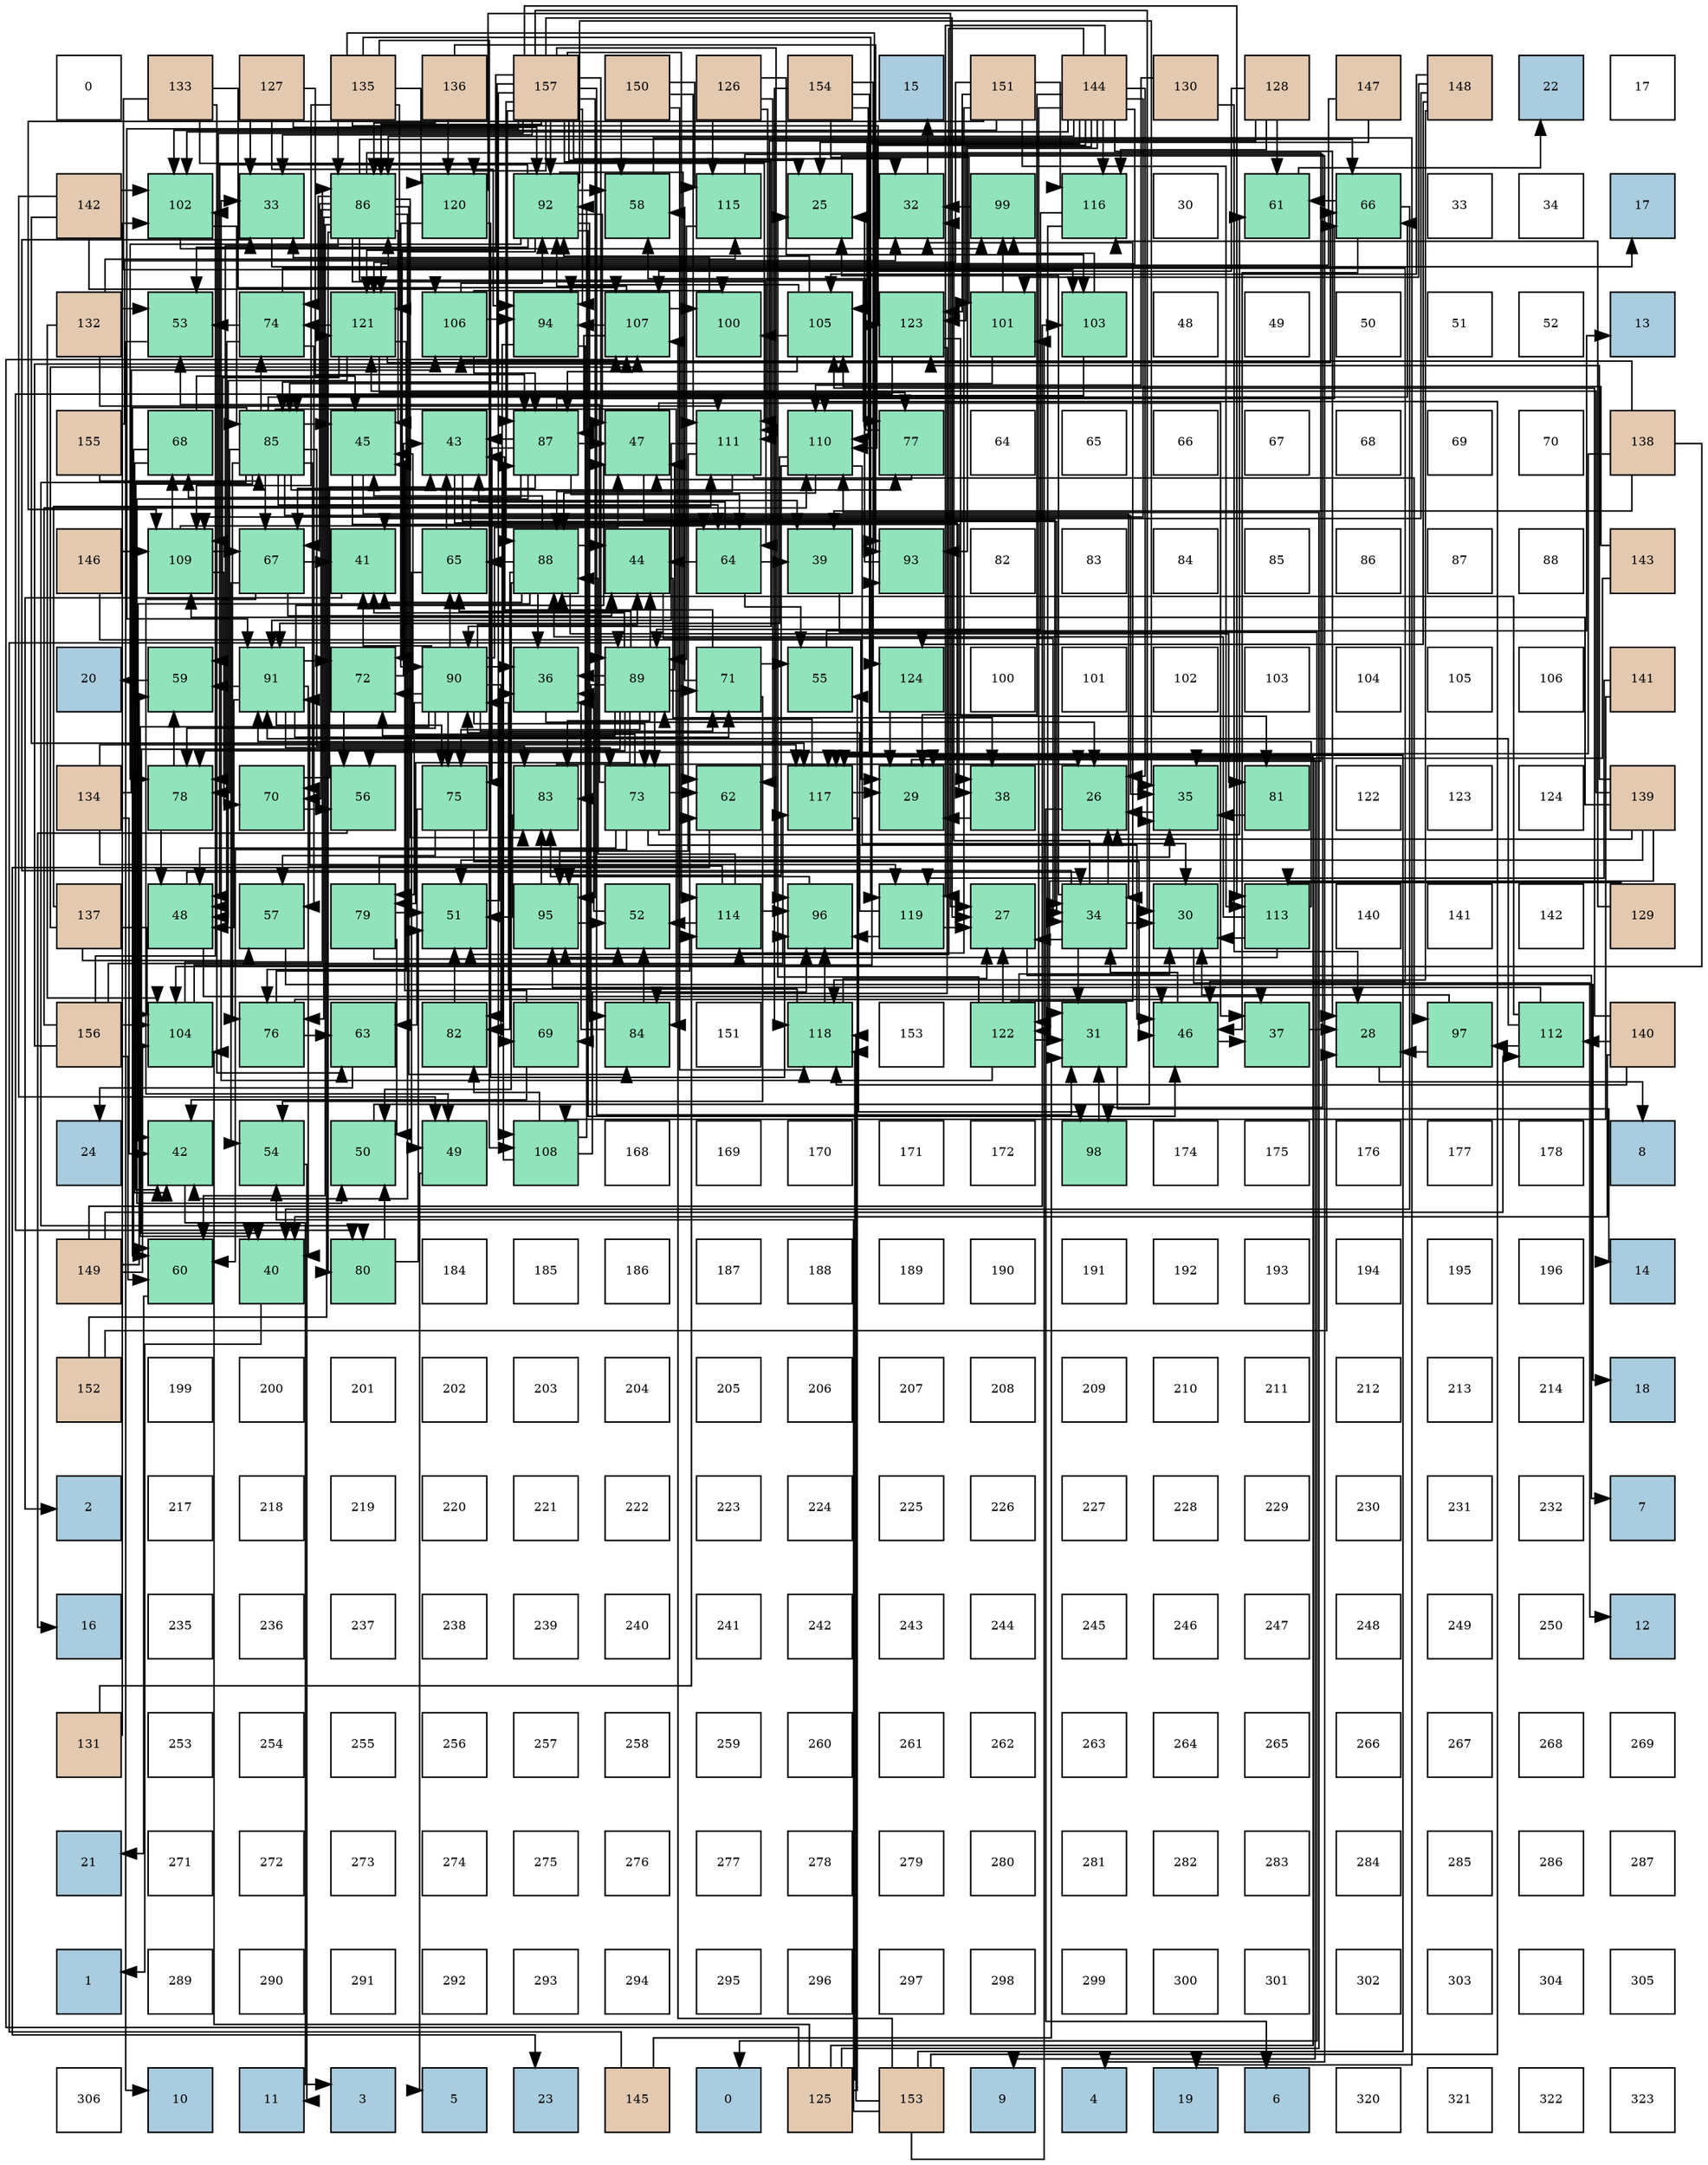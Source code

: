digraph layout{
 rankdir=TB;
 splines=ortho;
 node [style=filled shape=square fixedsize=true width=0.6];
0[label="0", fontsize=8, fillcolor="#ffffff"];
1[label="133", fontsize=8, fillcolor="#e3c9af"];
2[label="127", fontsize=8, fillcolor="#e3c9af"];
3[label="135", fontsize=8, fillcolor="#e3c9af"];
4[label="136", fontsize=8, fillcolor="#e3c9af"];
5[label="157", fontsize=8, fillcolor="#e3c9af"];
6[label="150", fontsize=8, fillcolor="#e3c9af"];
7[label="126", fontsize=8, fillcolor="#e3c9af"];
8[label="154", fontsize=8, fillcolor="#e3c9af"];
9[label="15", fontsize=8, fillcolor="#a9ccde"];
10[label="151", fontsize=8, fillcolor="#e3c9af"];
11[label="144", fontsize=8, fillcolor="#e3c9af"];
12[label="130", fontsize=8, fillcolor="#e3c9af"];
13[label="128", fontsize=8, fillcolor="#e3c9af"];
14[label="147", fontsize=8, fillcolor="#e3c9af"];
15[label="148", fontsize=8, fillcolor="#e3c9af"];
16[label="22", fontsize=8, fillcolor="#a9ccde"];
17[label="17", fontsize=8, fillcolor="#ffffff"];
18[label="142", fontsize=8, fillcolor="#e3c9af"];
19[label="102", fontsize=8, fillcolor="#91e3bb"];
20[label="33", fontsize=8, fillcolor="#91e3bb"];
21[label="86", fontsize=8, fillcolor="#91e3bb"];
22[label="120", fontsize=8, fillcolor="#91e3bb"];
23[label="92", fontsize=8, fillcolor="#91e3bb"];
24[label="58", fontsize=8, fillcolor="#91e3bb"];
25[label="115", fontsize=8, fillcolor="#91e3bb"];
26[label="25", fontsize=8, fillcolor="#91e3bb"];
27[label="32", fontsize=8, fillcolor="#91e3bb"];
28[label="99", fontsize=8, fillcolor="#91e3bb"];
29[label="116", fontsize=8, fillcolor="#91e3bb"];
30[label="30", fontsize=8, fillcolor="#ffffff"];
31[label="61", fontsize=8, fillcolor="#91e3bb"];
32[label="66", fontsize=8, fillcolor="#91e3bb"];
33[label="33", fontsize=8, fillcolor="#ffffff"];
34[label="34", fontsize=8, fillcolor="#ffffff"];
35[label="17", fontsize=8, fillcolor="#a9ccde"];
36[label="132", fontsize=8, fillcolor="#e3c9af"];
37[label="53", fontsize=8, fillcolor="#91e3bb"];
38[label="74", fontsize=8, fillcolor="#91e3bb"];
39[label="121", fontsize=8, fillcolor="#91e3bb"];
40[label="106", fontsize=8, fillcolor="#91e3bb"];
41[label="94", fontsize=8, fillcolor="#91e3bb"];
42[label="107", fontsize=8, fillcolor="#91e3bb"];
43[label="100", fontsize=8, fillcolor="#91e3bb"];
44[label="105", fontsize=8, fillcolor="#91e3bb"];
45[label="123", fontsize=8, fillcolor="#91e3bb"];
46[label="101", fontsize=8, fillcolor="#91e3bb"];
47[label="103", fontsize=8, fillcolor="#91e3bb"];
48[label="48", fontsize=8, fillcolor="#ffffff"];
49[label="49", fontsize=8, fillcolor="#ffffff"];
50[label="50", fontsize=8, fillcolor="#ffffff"];
51[label="51", fontsize=8, fillcolor="#ffffff"];
52[label="52", fontsize=8, fillcolor="#ffffff"];
53[label="13", fontsize=8, fillcolor="#a9ccde"];
54[label="155", fontsize=8, fillcolor="#e3c9af"];
55[label="68", fontsize=8, fillcolor="#91e3bb"];
56[label="85", fontsize=8, fillcolor="#91e3bb"];
57[label="45", fontsize=8, fillcolor="#91e3bb"];
58[label="43", fontsize=8, fillcolor="#91e3bb"];
59[label="87", fontsize=8, fillcolor="#91e3bb"];
60[label="47", fontsize=8, fillcolor="#91e3bb"];
61[label="111", fontsize=8, fillcolor="#91e3bb"];
62[label="110", fontsize=8, fillcolor="#91e3bb"];
63[label="77", fontsize=8, fillcolor="#91e3bb"];
64[label="64", fontsize=8, fillcolor="#ffffff"];
65[label="65", fontsize=8, fillcolor="#ffffff"];
66[label="66", fontsize=8, fillcolor="#ffffff"];
67[label="67", fontsize=8, fillcolor="#ffffff"];
68[label="68", fontsize=8, fillcolor="#ffffff"];
69[label="69", fontsize=8, fillcolor="#ffffff"];
70[label="70", fontsize=8, fillcolor="#ffffff"];
71[label="138", fontsize=8, fillcolor="#e3c9af"];
72[label="146", fontsize=8, fillcolor="#e3c9af"];
73[label="109", fontsize=8, fillcolor="#91e3bb"];
74[label="67", fontsize=8, fillcolor="#91e3bb"];
75[label="41", fontsize=8, fillcolor="#91e3bb"];
76[label="65", fontsize=8, fillcolor="#91e3bb"];
77[label="88", fontsize=8, fillcolor="#91e3bb"];
78[label="44", fontsize=8, fillcolor="#91e3bb"];
79[label="64", fontsize=8, fillcolor="#91e3bb"];
80[label="39", fontsize=8, fillcolor="#91e3bb"];
81[label="93", fontsize=8, fillcolor="#91e3bb"];
82[label="82", fontsize=8, fillcolor="#ffffff"];
83[label="83", fontsize=8, fillcolor="#ffffff"];
84[label="84", fontsize=8, fillcolor="#ffffff"];
85[label="85", fontsize=8, fillcolor="#ffffff"];
86[label="86", fontsize=8, fillcolor="#ffffff"];
87[label="87", fontsize=8, fillcolor="#ffffff"];
88[label="88", fontsize=8, fillcolor="#ffffff"];
89[label="143", fontsize=8, fillcolor="#e3c9af"];
90[label="20", fontsize=8, fillcolor="#a9ccde"];
91[label="59", fontsize=8, fillcolor="#91e3bb"];
92[label="91", fontsize=8, fillcolor="#91e3bb"];
93[label="72", fontsize=8, fillcolor="#91e3bb"];
94[label="90", fontsize=8, fillcolor="#91e3bb"];
95[label="36", fontsize=8, fillcolor="#91e3bb"];
96[label="89", fontsize=8, fillcolor="#91e3bb"];
97[label="71", fontsize=8, fillcolor="#91e3bb"];
98[label="55", fontsize=8, fillcolor="#91e3bb"];
99[label="124", fontsize=8, fillcolor="#91e3bb"];
100[label="100", fontsize=8, fillcolor="#ffffff"];
101[label="101", fontsize=8, fillcolor="#ffffff"];
102[label="102", fontsize=8, fillcolor="#ffffff"];
103[label="103", fontsize=8, fillcolor="#ffffff"];
104[label="104", fontsize=8, fillcolor="#ffffff"];
105[label="105", fontsize=8, fillcolor="#ffffff"];
106[label="106", fontsize=8, fillcolor="#ffffff"];
107[label="141", fontsize=8, fillcolor="#e3c9af"];
108[label="134", fontsize=8, fillcolor="#e3c9af"];
109[label="78", fontsize=8, fillcolor="#91e3bb"];
110[label="70", fontsize=8, fillcolor="#91e3bb"];
111[label="56", fontsize=8, fillcolor="#91e3bb"];
112[label="75", fontsize=8, fillcolor="#91e3bb"];
113[label="83", fontsize=8, fillcolor="#91e3bb"];
114[label="73", fontsize=8, fillcolor="#91e3bb"];
115[label="62", fontsize=8, fillcolor="#91e3bb"];
116[label="117", fontsize=8, fillcolor="#91e3bb"];
117[label="29", fontsize=8, fillcolor="#91e3bb"];
118[label="38", fontsize=8, fillcolor="#91e3bb"];
119[label="26", fontsize=8, fillcolor="#91e3bb"];
120[label="35", fontsize=8, fillcolor="#91e3bb"];
121[label="81", fontsize=8, fillcolor="#91e3bb"];
122[label="122", fontsize=8, fillcolor="#ffffff"];
123[label="123", fontsize=8, fillcolor="#ffffff"];
124[label="124", fontsize=8, fillcolor="#ffffff"];
125[label="139", fontsize=8, fillcolor="#e3c9af"];
126[label="137", fontsize=8, fillcolor="#e3c9af"];
127[label="48", fontsize=8, fillcolor="#91e3bb"];
128[label="57", fontsize=8, fillcolor="#91e3bb"];
129[label="79", fontsize=8, fillcolor="#91e3bb"];
130[label="51", fontsize=8, fillcolor="#91e3bb"];
131[label="95", fontsize=8, fillcolor="#91e3bb"];
132[label="52", fontsize=8, fillcolor="#91e3bb"];
133[label="114", fontsize=8, fillcolor="#91e3bb"];
134[label="96", fontsize=8, fillcolor="#91e3bb"];
135[label="119", fontsize=8, fillcolor="#91e3bb"];
136[label="27", fontsize=8, fillcolor="#91e3bb"];
137[label="34", fontsize=8, fillcolor="#91e3bb"];
138[label="30", fontsize=8, fillcolor="#91e3bb"];
139[label="113", fontsize=8, fillcolor="#91e3bb"];
140[label="140", fontsize=8, fillcolor="#ffffff"];
141[label="141", fontsize=8, fillcolor="#ffffff"];
142[label="142", fontsize=8, fillcolor="#ffffff"];
143[label="129", fontsize=8, fillcolor="#e3c9af"];
144[label="156", fontsize=8, fillcolor="#e3c9af"];
145[label="104", fontsize=8, fillcolor="#91e3bb"];
146[label="76", fontsize=8, fillcolor="#91e3bb"];
147[label="63", fontsize=8, fillcolor="#91e3bb"];
148[label="82", fontsize=8, fillcolor="#91e3bb"];
149[label="69", fontsize=8, fillcolor="#91e3bb"];
150[label="84", fontsize=8, fillcolor="#91e3bb"];
151[label="151", fontsize=8, fillcolor="#ffffff"];
152[label="118", fontsize=8, fillcolor="#91e3bb"];
153[label="153", fontsize=8, fillcolor="#ffffff"];
154[label="122", fontsize=8, fillcolor="#91e3bb"];
155[label="31", fontsize=8, fillcolor="#91e3bb"];
156[label="46", fontsize=8, fillcolor="#91e3bb"];
157[label="37", fontsize=8, fillcolor="#91e3bb"];
158[label="28", fontsize=8, fillcolor="#91e3bb"];
159[label="97", fontsize=8, fillcolor="#91e3bb"];
160[label="112", fontsize=8, fillcolor="#91e3bb"];
161[label="140", fontsize=8, fillcolor="#e3c9af"];
162[label="24", fontsize=8, fillcolor="#a9ccde"];
163[label="42", fontsize=8, fillcolor="#91e3bb"];
164[label="54", fontsize=8, fillcolor="#91e3bb"];
165[label="50", fontsize=8, fillcolor="#91e3bb"];
166[label="49", fontsize=8, fillcolor="#91e3bb"];
167[label="108", fontsize=8, fillcolor="#91e3bb"];
168[label="168", fontsize=8, fillcolor="#ffffff"];
169[label="169", fontsize=8, fillcolor="#ffffff"];
170[label="170", fontsize=8, fillcolor="#ffffff"];
171[label="171", fontsize=8, fillcolor="#ffffff"];
172[label="172", fontsize=8, fillcolor="#ffffff"];
173[label="98", fontsize=8, fillcolor="#91e3bb"];
174[label="174", fontsize=8, fillcolor="#ffffff"];
175[label="175", fontsize=8, fillcolor="#ffffff"];
176[label="176", fontsize=8, fillcolor="#ffffff"];
177[label="177", fontsize=8, fillcolor="#ffffff"];
178[label="178", fontsize=8, fillcolor="#ffffff"];
179[label="8", fontsize=8, fillcolor="#a9ccde"];
180[label="149", fontsize=8, fillcolor="#e3c9af"];
181[label="60", fontsize=8, fillcolor="#91e3bb"];
182[label="40", fontsize=8, fillcolor="#91e3bb"];
183[label="80", fontsize=8, fillcolor="#91e3bb"];
184[label="184", fontsize=8, fillcolor="#ffffff"];
185[label="185", fontsize=8, fillcolor="#ffffff"];
186[label="186", fontsize=8, fillcolor="#ffffff"];
187[label="187", fontsize=8, fillcolor="#ffffff"];
188[label="188", fontsize=8, fillcolor="#ffffff"];
189[label="189", fontsize=8, fillcolor="#ffffff"];
190[label="190", fontsize=8, fillcolor="#ffffff"];
191[label="191", fontsize=8, fillcolor="#ffffff"];
192[label="192", fontsize=8, fillcolor="#ffffff"];
193[label="193", fontsize=8, fillcolor="#ffffff"];
194[label="194", fontsize=8, fillcolor="#ffffff"];
195[label="195", fontsize=8, fillcolor="#ffffff"];
196[label="196", fontsize=8, fillcolor="#ffffff"];
197[label="14", fontsize=8, fillcolor="#a9ccde"];
198[label="152", fontsize=8, fillcolor="#e3c9af"];
199[label="199", fontsize=8, fillcolor="#ffffff"];
200[label="200", fontsize=8, fillcolor="#ffffff"];
201[label="201", fontsize=8, fillcolor="#ffffff"];
202[label="202", fontsize=8, fillcolor="#ffffff"];
203[label="203", fontsize=8, fillcolor="#ffffff"];
204[label="204", fontsize=8, fillcolor="#ffffff"];
205[label="205", fontsize=8, fillcolor="#ffffff"];
206[label="206", fontsize=8, fillcolor="#ffffff"];
207[label="207", fontsize=8, fillcolor="#ffffff"];
208[label="208", fontsize=8, fillcolor="#ffffff"];
209[label="209", fontsize=8, fillcolor="#ffffff"];
210[label="210", fontsize=8, fillcolor="#ffffff"];
211[label="211", fontsize=8, fillcolor="#ffffff"];
212[label="212", fontsize=8, fillcolor="#ffffff"];
213[label="213", fontsize=8, fillcolor="#ffffff"];
214[label="214", fontsize=8, fillcolor="#ffffff"];
215[label="18", fontsize=8, fillcolor="#a9ccde"];
216[label="2", fontsize=8, fillcolor="#a9ccde"];
217[label="217", fontsize=8, fillcolor="#ffffff"];
218[label="218", fontsize=8, fillcolor="#ffffff"];
219[label="219", fontsize=8, fillcolor="#ffffff"];
220[label="220", fontsize=8, fillcolor="#ffffff"];
221[label="221", fontsize=8, fillcolor="#ffffff"];
222[label="222", fontsize=8, fillcolor="#ffffff"];
223[label="223", fontsize=8, fillcolor="#ffffff"];
224[label="224", fontsize=8, fillcolor="#ffffff"];
225[label="225", fontsize=8, fillcolor="#ffffff"];
226[label="226", fontsize=8, fillcolor="#ffffff"];
227[label="227", fontsize=8, fillcolor="#ffffff"];
228[label="228", fontsize=8, fillcolor="#ffffff"];
229[label="229", fontsize=8, fillcolor="#ffffff"];
230[label="230", fontsize=8, fillcolor="#ffffff"];
231[label="231", fontsize=8, fillcolor="#ffffff"];
232[label="232", fontsize=8, fillcolor="#ffffff"];
233[label="7", fontsize=8, fillcolor="#a9ccde"];
234[label="16", fontsize=8, fillcolor="#a9ccde"];
235[label="235", fontsize=8, fillcolor="#ffffff"];
236[label="236", fontsize=8, fillcolor="#ffffff"];
237[label="237", fontsize=8, fillcolor="#ffffff"];
238[label="238", fontsize=8, fillcolor="#ffffff"];
239[label="239", fontsize=8, fillcolor="#ffffff"];
240[label="240", fontsize=8, fillcolor="#ffffff"];
241[label="241", fontsize=8, fillcolor="#ffffff"];
242[label="242", fontsize=8, fillcolor="#ffffff"];
243[label="243", fontsize=8, fillcolor="#ffffff"];
244[label="244", fontsize=8, fillcolor="#ffffff"];
245[label="245", fontsize=8, fillcolor="#ffffff"];
246[label="246", fontsize=8, fillcolor="#ffffff"];
247[label="247", fontsize=8, fillcolor="#ffffff"];
248[label="248", fontsize=8, fillcolor="#ffffff"];
249[label="249", fontsize=8, fillcolor="#ffffff"];
250[label="250", fontsize=8, fillcolor="#ffffff"];
251[label="12", fontsize=8, fillcolor="#a9ccde"];
252[label="131", fontsize=8, fillcolor="#e3c9af"];
253[label="253", fontsize=8, fillcolor="#ffffff"];
254[label="254", fontsize=8, fillcolor="#ffffff"];
255[label="255", fontsize=8, fillcolor="#ffffff"];
256[label="256", fontsize=8, fillcolor="#ffffff"];
257[label="257", fontsize=8, fillcolor="#ffffff"];
258[label="258", fontsize=8, fillcolor="#ffffff"];
259[label="259", fontsize=8, fillcolor="#ffffff"];
260[label="260", fontsize=8, fillcolor="#ffffff"];
261[label="261", fontsize=8, fillcolor="#ffffff"];
262[label="262", fontsize=8, fillcolor="#ffffff"];
263[label="263", fontsize=8, fillcolor="#ffffff"];
264[label="264", fontsize=8, fillcolor="#ffffff"];
265[label="265", fontsize=8, fillcolor="#ffffff"];
266[label="266", fontsize=8, fillcolor="#ffffff"];
267[label="267", fontsize=8, fillcolor="#ffffff"];
268[label="268", fontsize=8, fillcolor="#ffffff"];
269[label="269", fontsize=8, fillcolor="#ffffff"];
270[label="21", fontsize=8, fillcolor="#a9ccde"];
271[label="271", fontsize=8, fillcolor="#ffffff"];
272[label="272", fontsize=8, fillcolor="#ffffff"];
273[label="273", fontsize=8, fillcolor="#ffffff"];
274[label="274", fontsize=8, fillcolor="#ffffff"];
275[label="275", fontsize=8, fillcolor="#ffffff"];
276[label="276", fontsize=8, fillcolor="#ffffff"];
277[label="277", fontsize=8, fillcolor="#ffffff"];
278[label="278", fontsize=8, fillcolor="#ffffff"];
279[label="279", fontsize=8, fillcolor="#ffffff"];
280[label="280", fontsize=8, fillcolor="#ffffff"];
281[label="281", fontsize=8, fillcolor="#ffffff"];
282[label="282", fontsize=8, fillcolor="#ffffff"];
283[label="283", fontsize=8, fillcolor="#ffffff"];
284[label="284", fontsize=8, fillcolor="#ffffff"];
285[label="285", fontsize=8, fillcolor="#ffffff"];
286[label="286", fontsize=8, fillcolor="#ffffff"];
287[label="287", fontsize=8, fillcolor="#ffffff"];
288[label="1", fontsize=8, fillcolor="#a9ccde"];
289[label="289", fontsize=8, fillcolor="#ffffff"];
290[label="290", fontsize=8, fillcolor="#ffffff"];
291[label="291", fontsize=8, fillcolor="#ffffff"];
292[label="292", fontsize=8, fillcolor="#ffffff"];
293[label="293", fontsize=8, fillcolor="#ffffff"];
294[label="294", fontsize=8, fillcolor="#ffffff"];
295[label="295", fontsize=8, fillcolor="#ffffff"];
296[label="296", fontsize=8, fillcolor="#ffffff"];
297[label="297", fontsize=8, fillcolor="#ffffff"];
298[label="298", fontsize=8, fillcolor="#ffffff"];
299[label="299", fontsize=8, fillcolor="#ffffff"];
300[label="300", fontsize=8, fillcolor="#ffffff"];
301[label="301", fontsize=8, fillcolor="#ffffff"];
302[label="302", fontsize=8, fillcolor="#ffffff"];
303[label="303", fontsize=8, fillcolor="#ffffff"];
304[label="304", fontsize=8, fillcolor="#ffffff"];
305[label="305", fontsize=8, fillcolor="#ffffff"];
306[label="306", fontsize=8, fillcolor="#ffffff"];
307[label="10", fontsize=8, fillcolor="#a9ccde"];
308[label="11", fontsize=8, fillcolor="#a9ccde"];
309[label="3", fontsize=8, fillcolor="#a9ccde"];
310[label="5", fontsize=8, fillcolor="#a9ccde"];
311[label="23", fontsize=8, fillcolor="#a9ccde"];
312[label="145", fontsize=8, fillcolor="#e3c9af"];
313[label="0", fontsize=8, fillcolor="#a9ccde"];
314[label="125", fontsize=8, fillcolor="#e3c9af"];
315[label="153", fontsize=8, fillcolor="#e3c9af"];
316[label="9", fontsize=8, fillcolor="#a9ccde"];
317[label="4", fontsize=8, fillcolor="#a9ccde"];
318[label="19", fontsize=8, fillcolor="#a9ccde"];
319[label="6", fontsize=8, fillcolor="#a9ccde"];
320[label="320", fontsize=8, fillcolor="#ffffff"];
321[label="321", fontsize=8, fillcolor="#ffffff"];
322[label="322", fontsize=8, fillcolor="#ffffff"];
323[label="323", fontsize=8, fillcolor="#ffffff"];
edge [constraint=false, style=vis];26 -> 317;
119 -> 319;
136 -> 233;
158 -> 179;
117 -> 316;
138 -> 251;
155 -> 197;
27 -> 9;
20 -> 35;
137 -> 26;
137 -> 119;
137 -> 136;
137 -> 138;
137 -> 155;
137 -> 27;
137 -> 20;
120 -> 119;
95 -> 119;
157 -> 158;
118 -> 117;
80 -> 313;
182 -> 288;
75 -> 216;
163 -> 309;
58 -> 137;
58 -> 118;
78 -> 137;
78 -> 118;
57 -> 137;
57 -> 118;
156 -> 137;
156 -> 157;
60 -> 137;
60 -> 157;
127 -> 137;
127 -> 157;
166 -> 310;
165 -> 120;
130 -> 95;
132 -> 95;
37 -> 307;
164 -> 308;
98 -> 53;
111 -> 234;
128 -> 215;
24 -> 318;
91 -> 90;
181 -> 270;
31 -> 16;
115 -> 311;
147 -> 162;
79 -> 80;
79 -> 58;
79 -> 78;
79 -> 98;
76 -> 80;
76 -> 58;
76 -> 166;
32 -> 182;
32 -> 156;
32 -> 31;
74 -> 75;
74 -> 78;
74 -> 166;
74 -> 164;
55 -> 163;
55 -> 57;
55 -> 181;
149 -> 163;
149 -> 57;
110 -> 58;
110 -> 111;
97 -> 58;
97 -> 164;
97 -> 98;
97 -> 24;
93 -> 58;
93 -> 111;
114 -> 57;
114 -> 156;
114 -> 127;
114 -> 37;
114 -> 181;
114 -> 31;
114 -> 115;
38 -> 156;
38 -> 127;
38 -> 37;
38 -> 128;
112 -> 156;
112 -> 128;
112 -> 147;
146 -> 156;
146 -> 115;
146 -> 147;
63 -> 60;
63 -> 24;
109 -> 127;
109 -> 91;
129 -> 120;
129 -> 165;
129 -> 130;
129 -> 132;
183 -> 165;
183 -> 130;
121 -> 120;
148 -> 130;
113 -> 119;
113 -> 130;
150 -> 95;
150 -> 132;
56 -> 120;
56 -> 163;
56 -> 57;
56 -> 181;
56 -> 79;
56 -> 32;
56 -> 74;
56 -> 110;
56 -> 38;
56 -> 146;
56 -> 63;
56 -> 109;
56 -> 183;
56 -> 113;
56 -> 150;
21 -> 120;
21 -> 163;
21 -> 57;
21 -> 181;
21 -> 79;
21 -> 32;
21 -> 74;
21 -> 110;
21 -> 38;
21 -> 146;
21 -> 63;
21 -> 109;
21 -> 183;
21 -> 113;
21 -> 150;
59 -> 58;
59 -> 60;
59 -> 165;
59 -> 79;
59 -> 32;
59 -> 74;
59 -> 55;
59 -> 112;
77 -> 95;
77 -> 75;
77 -> 163;
77 -> 78;
77 -> 57;
77 -> 165;
77 -> 76;
77 -> 121;
77 -> 148;
96 -> 95;
96 -> 182;
96 -> 75;
96 -> 78;
96 -> 60;
96 -> 76;
96 -> 149;
96 -> 97;
96 -> 93;
96 -> 114;
96 -> 112;
96 -> 109;
96 -> 129;
96 -> 113;
94 -> 95;
94 -> 182;
94 -> 75;
94 -> 78;
94 -> 60;
94 -> 76;
94 -> 149;
94 -> 97;
94 -> 93;
94 -> 114;
94 -> 112;
94 -> 109;
94 -> 129;
92 -> 182;
92 -> 60;
92 -> 127;
92 -> 91;
92 -> 97;
92 -> 93;
92 -> 114;
92 -> 112;
23 -> 120;
23 -> 156;
23 -> 60;
23 -> 127;
23 -> 37;
23 -> 24;
23 -> 115;
23 -> 93;
23 -> 109;
23 -> 150;
81 -> 26;
41 -> 148;
41 -> 113;
131 -> 132;
131 -> 113;
134 -> 113;
159 -> 158;
159 -> 138;
173 -> 155;
28 -> 27;
43 -> 20;
46 -> 56;
46 -> 28;
19 -> 56;
19 -> 28;
47 -> 56;
47 -> 28;
145 -> 21;
145 -> 81;
44 -> 59;
44 -> 23;
44 -> 41;
44 -> 43;
40 -> 59;
40 -> 23;
40 -> 41;
40 -> 43;
42 -> 59;
42 -> 23;
42 -> 41;
42 -> 43;
167 -> 148;
167 -> 59;
167 -> 23;
167 -> 134;
73 -> 79;
73 -> 74;
73 -> 55;
73 -> 110;
62 -> 138;
62 -> 77;
62 -> 92;
62 -> 131;
61 -> 77;
61 -> 92;
61 -> 131;
61 -> 159;
160 -> 77;
160 -> 92;
160 -> 131;
160 -> 159;
139 -> 138;
139 -> 77;
139 -> 92;
139 -> 131;
133 -> 132;
133 -> 77;
133 -> 92;
133 -> 134;
25 -> 96;
25 -> 173;
29 -> 155;
29 -> 96;
116 -> 117;
116 -> 96;
116 -> 173;
152 -> 136;
152 -> 94;
152 -> 134;
135 -> 136;
135 -> 94;
135 -> 134;
22 -> 136;
22 -> 94;
22 -> 134;
39 -> 127;
39 -> 91;
39 -> 32;
39 -> 38;
39 -> 146;
39 -> 63;
154 -> 26;
154 -> 136;
154 -> 138;
154 -> 155;
154 -> 27;
154 -> 20;
45 -> 183;
45 -> 121;
45 -> 150;
99 -> 117;
314 -> 98;
314 -> 145;
314 -> 42;
314 -> 62;
314 -> 116;
314 -> 152;
7 -> 115;
7 -> 47;
7 -> 61;
7 -> 25;
2 -> 20;
2 -> 59;
2 -> 23;
2 -> 41;
13 -> 31;
13 -> 42;
13 -> 61;
13 -> 29;
143 -> 139;
143 -> 29;
12 -> 158;
12 -> 62;
252 -> 19;
252 -> 133;
36 -> 37;
36 -> 145;
36 -> 61;
36 -> 25;
1 -> 147;
1 -> 47;
1 -> 42;
1 -> 61;
108 -> 163;
108 -> 40;
108 -> 116;
108 -> 135;
3 -> 21;
3 -> 81;
3 -> 167;
3 -> 73;
3 -> 135;
3 -> 22;
3 -> 39;
3 -> 45;
4 -> 21;
4 -> 81;
4 -> 22;
126 -> 128;
126 -> 145;
126 -> 42;
126 -> 61;
71 -> 80;
71 -> 145;
71 -> 40;
71 -> 116;
125 -> 119;
125 -> 130;
125 -> 73;
125 -> 39;
125 -> 154;
125 -> 45;
161 -> 182;
161 -> 44;
161 -> 160;
161 -> 152;
107 -> 167;
107 -> 135;
18 -> 166;
18 -> 19;
18 -> 40;
18 -> 116;
89 -> 117;
89 -> 44;
11 -> 119;
11 -> 158;
11 -> 117;
11 -> 130;
11 -> 21;
11 -> 81;
11 -> 19;
11 -> 44;
11 -> 73;
11 -> 62;
11 -> 29;
11 -> 135;
11 -> 39;
11 -> 154;
11 -> 45;
312 -> 155;
312 -> 96;
72 -> 117;
72 -> 73;
14 -> 26;
14 -> 21;
15 -> 75;
15 -> 46;
15 -> 44;
15 -> 152;
15 -> 99;
180 -> 91;
180 -> 47;
180 -> 145;
180 -> 160;
6 -> 24;
6 -> 61;
6 -> 25;
6 -> 152;
10 -> 19;
10 -> 73;
10 -> 139;
10 -> 133;
10 -> 29;
10 -> 39;
10 -> 45;
198 -> 158;
198 -> 39;
315 -> 164;
315 -> 46;
315 -> 42;
315 -> 62;
315 -> 116;
315 -> 152;
8 -> 111;
8 -> 46;
8 -> 62;
8 -> 152;
8 -> 99;
54 -> 27;
54 -> 56;
144 -> 181;
144 -> 19;
144 -> 145;
144 -> 42;
144 -> 62;
144 -> 116;
5 -> 26;
5 -> 136;
5 -> 138;
5 -> 155;
5 -> 27;
5 -> 20;
5 -> 56;
5 -> 21;
5 -> 59;
5 -> 77;
5 -> 96;
5 -> 94;
5 -> 92;
5 -> 23;
5 -> 41;
5 -> 131;
5 -> 134;
5 -> 167;
5 -> 73;
5 -> 139;
5 -> 133;
5 -> 22;
5 -> 39;
edge [constraint=true, style=invis];
0 -> 18 -> 36 -> 54 -> 72 -> 90 -> 108 -> 126 -> 144 -> 162 -> 180 -> 198 -> 216 -> 234 -> 252 -> 270 -> 288 -> 306;
1 -> 19 -> 37 -> 55 -> 73 -> 91 -> 109 -> 127 -> 145 -> 163 -> 181 -> 199 -> 217 -> 235 -> 253 -> 271 -> 289 -> 307;
2 -> 20 -> 38 -> 56 -> 74 -> 92 -> 110 -> 128 -> 146 -> 164 -> 182 -> 200 -> 218 -> 236 -> 254 -> 272 -> 290 -> 308;
3 -> 21 -> 39 -> 57 -> 75 -> 93 -> 111 -> 129 -> 147 -> 165 -> 183 -> 201 -> 219 -> 237 -> 255 -> 273 -> 291 -> 309;
4 -> 22 -> 40 -> 58 -> 76 -> 94 -> 112 -> 130 -> 148 -> 166 -> 184 -> 202 -> 220 -> 238 -> 256 -> 274 -> 292 -> 310;
5 -> 23 -> 41 -> 59 -> 77 -> 95 -> 113 -> 131 -> 149 -> 167 -> 185 -> 203 -> 221 -> 239 -> 257 -> 275 -> 293 -> 311;
6 -> 24 -> 42 -> 60 -> 78 -> 96 -> 114 -> 132 -> 150 -> 168 -> 186 -> 204 -> 222 -> 240 -> 258 -> 276 -> 294 -> 312;
7 -> 25 -> 43 -> 61 -> 79 -> 97 -> 115 -> 133 -> 151 -> 169 -> 187 -> 205 -> 223 -> 241 -> 259 -> 277 -> 295 -> 313;
8 -> 26 -> 44 -> 62 -> 80 -> 98 -> 116 -> 134 -> 152 -> 170 -> 188 -> 206 -> 224 -> 242 -> 260 -> 278 -> 296 -> 314;
9 -> 27 -> 45 -> 63 -> 81 -> 99 -> 117 -> 135 -> 153 -> 171 -> 189 -> 207 -> 225 -> 243 -> 261 -> 279 -> 297 -> 315;
10 -> 28 -> 46 -> 64 -> 82 -> 100 -> 118 -> 136 -> 154 -> 172 -> 190 -> 208 -> 226 -> 244 -> 262 -> 280 -> 298 -> 316;
11 -> 29 -> 47 -> 65 -> 83 -> 101 -> 119 -> 137 -> 155 -> 173 -> 191 -> 209 -> 227 -> 245 -> 263 -> 281 -> 299 -> 317;
12 -> 30 -> 48 -> 66 -> 84 -> 102 -> 120 -> 138 -> 156 -> 174 -> 192 -> 210 -> 228 -> 246 -> 264 -> 282 -> 300 -> 318;
13 -> 31 -> 49 -> 67 -> 85 -> 103 -> 121 -> 139 -> 157 -> 175 -> 193 -> 211 -> 229 -> 247 -> 265 -> 283 -> 301 -> 319;
14 -> 32 -> 50 -> 68 -> 86 -> 104 -> 122 -> 140 -> 158 -> 176 -> 194 -> 212 -> 230 -> 248 -> 266 -> 284 -> 302 -> 320;
15 -> 33 -> 51 -> 69 -> 87 -> 105 -> 123 -> 141 -> 159 -> 177 -> 195 -> 213 -> 231 -> 249 -> 267 -> 285 -> 303 -> 321;
16 -> 34 -> 52 -> 70 -> 88 -> 106 -> 124 -> 142 -> 160 -> 178 -> 196 -> 214 -> 232 -> 250 -> 268 -> 286 -> 304 -> 322;
17 -> 35 -> 53 -> 71 -> 89 -> 107 -> 125 -> 143 -> 161 -> 179 -> 197 -> 215 -> 233 -> 251 -> 269 -> 287 -> 305 -> 323;
rank = same {0 -> 1 -> 2 -> 3 -> 4 -> 5 -> 6 -> 7 -> 8 -> 9 -> 10 -> 11 -> 12 -> 13 -> 14 -> 15 -> 16 -> 17};
rank = same {18 -> 19 -> 20 -> 21 -> 22 -> 23 -> 24 -> 25 -> 26 -> 27 -> 28 -> 29 -> 30 -> 31 -> 32 -> 33 -> 34 -> 35};
rank = same {36 -> 37 -> 38 -> 39 -> 40 -> 41 -> 42 -> 43 -> 44 -> 45 -> 46 -> 47 -> 48 -> 49 -> 50 -> 51 -> 52 -> 53};
rank = same {54 -> 55 -> 56 -> 57 -> 58 -> 59 -> 60 -> 61 -> 62 -> 63 -> 64 -> 65 -> 66 -> 67 -> 68 -> 69 -> 70 -> 71};
rank = same {72 -> 73 -> 74 -> 75 -> 76 -> 77 -> 78 -> 79 -> 80 -> 81 -> 82 -> 83 -> 84 -> 85 -> 86 -> 87 -> 88 -> 89};
rank = same {90 -> 91 -> 92 -> 93 -> 94 -> 95 -> 96 -> 97 -> 98 -> 99 -> 100 -> 101 -> 102 -> 103 -> 104 -> 105 -> 106 -> 107};
rank = same {108 -> 109 -> 110 -> 111 -> 112 -> 113 -> 114 -> 115 -> 116 -> 117 -> 118 -> 119 -> 120 -> 121 -> 122 -> 123 -> 124 -> 125};
rank = same {126 -> 127 -> 128 -> 129 -> 130 -> 131 -> 132 -> 133 -> 134 -> 135 -> 136 -> 137 -> 138 -> 139 -> 140 -> 141 -> 142 -> 143};
rank = same {144 -> 145 -> 146 -> 147 -> 148 -> 149 -> 150 -> 151 -> 152 -> 153 -> 154 -> 155 -> 156 -> 157 -> 158 -> 159 -> 160 -> 161};
rank = same {162 -> 163 -> 164 -> 165 -> 166 -> 167 -> 168 -> 169 -> 170 -> 171 -> 172 -> 173 -> 174 -> 175 -> 176 -> 177 -> 178 -> 179};
rank = same {180 -> 181 -> 182 -> 183 -> 184 -> 185 -> 186 -> 187 -> 188 -> 189 -> 190 -> 191 -> 192 -> 193 -> 194 -> 195 -> 196 -> 197};
rank = same {198 -> 199 -> 200 -> 201 -> 202 -> 203 -> 204 -> 205 -> 206 -> 207 -> 208 -> 209 -> 210 -> 211 -> 212 -> 213 -> 214 -> 215};
rank = same {216 -> 217 -> 218 -> 219 -> 220 -> 221 -> 222 -> 223 -> 224 -> 225 -> 226 -> 227 -> 228 -> 229 -> 230 -> 231 -> 232 -> 233};
rank = same {234 -> 235 -> 236 -> 237 -> 238 -> 239 -> 240 -> 241 -> 242 -> 243 -> 244 -> 245 -> 246 -> 247 -> 248 -> 249 -> 250 -> 251};
rank = same {252 -> 253 -> 254 -> 255 -> 256 -> 257 -> 258 -> 259 -> 260 -> 261 -> 262 -> 263 -> 264 -> 265 -> 266 -> 267 -> 268 -> 269};
rank = same {270 -> 271 -> 272 -> 273 -> 274 -> 275 -> 276 -> 277 -> 278 -> 279 -> 280 -> 281 -> 282 -> 283 -> 284 -> 285 -> 286 -> 287};
rank = same {288 -> 289 -> 290 -> 291 -> 292 -> 293 -> 294 -> 295 -> 296 -> 297 -> 298 -> 299 -> 300 -> 301 -> 302 -> 303 -> 304 -> 305};
rank = same {306 -> 307 -> 308 -> 309 -> 310 -> 311 -> 312 -> 313 -> 314 -> 315 -> 316 -> 317 -> 318 -> 319 -> 320 -> 321 -> 322 -> 323};
}